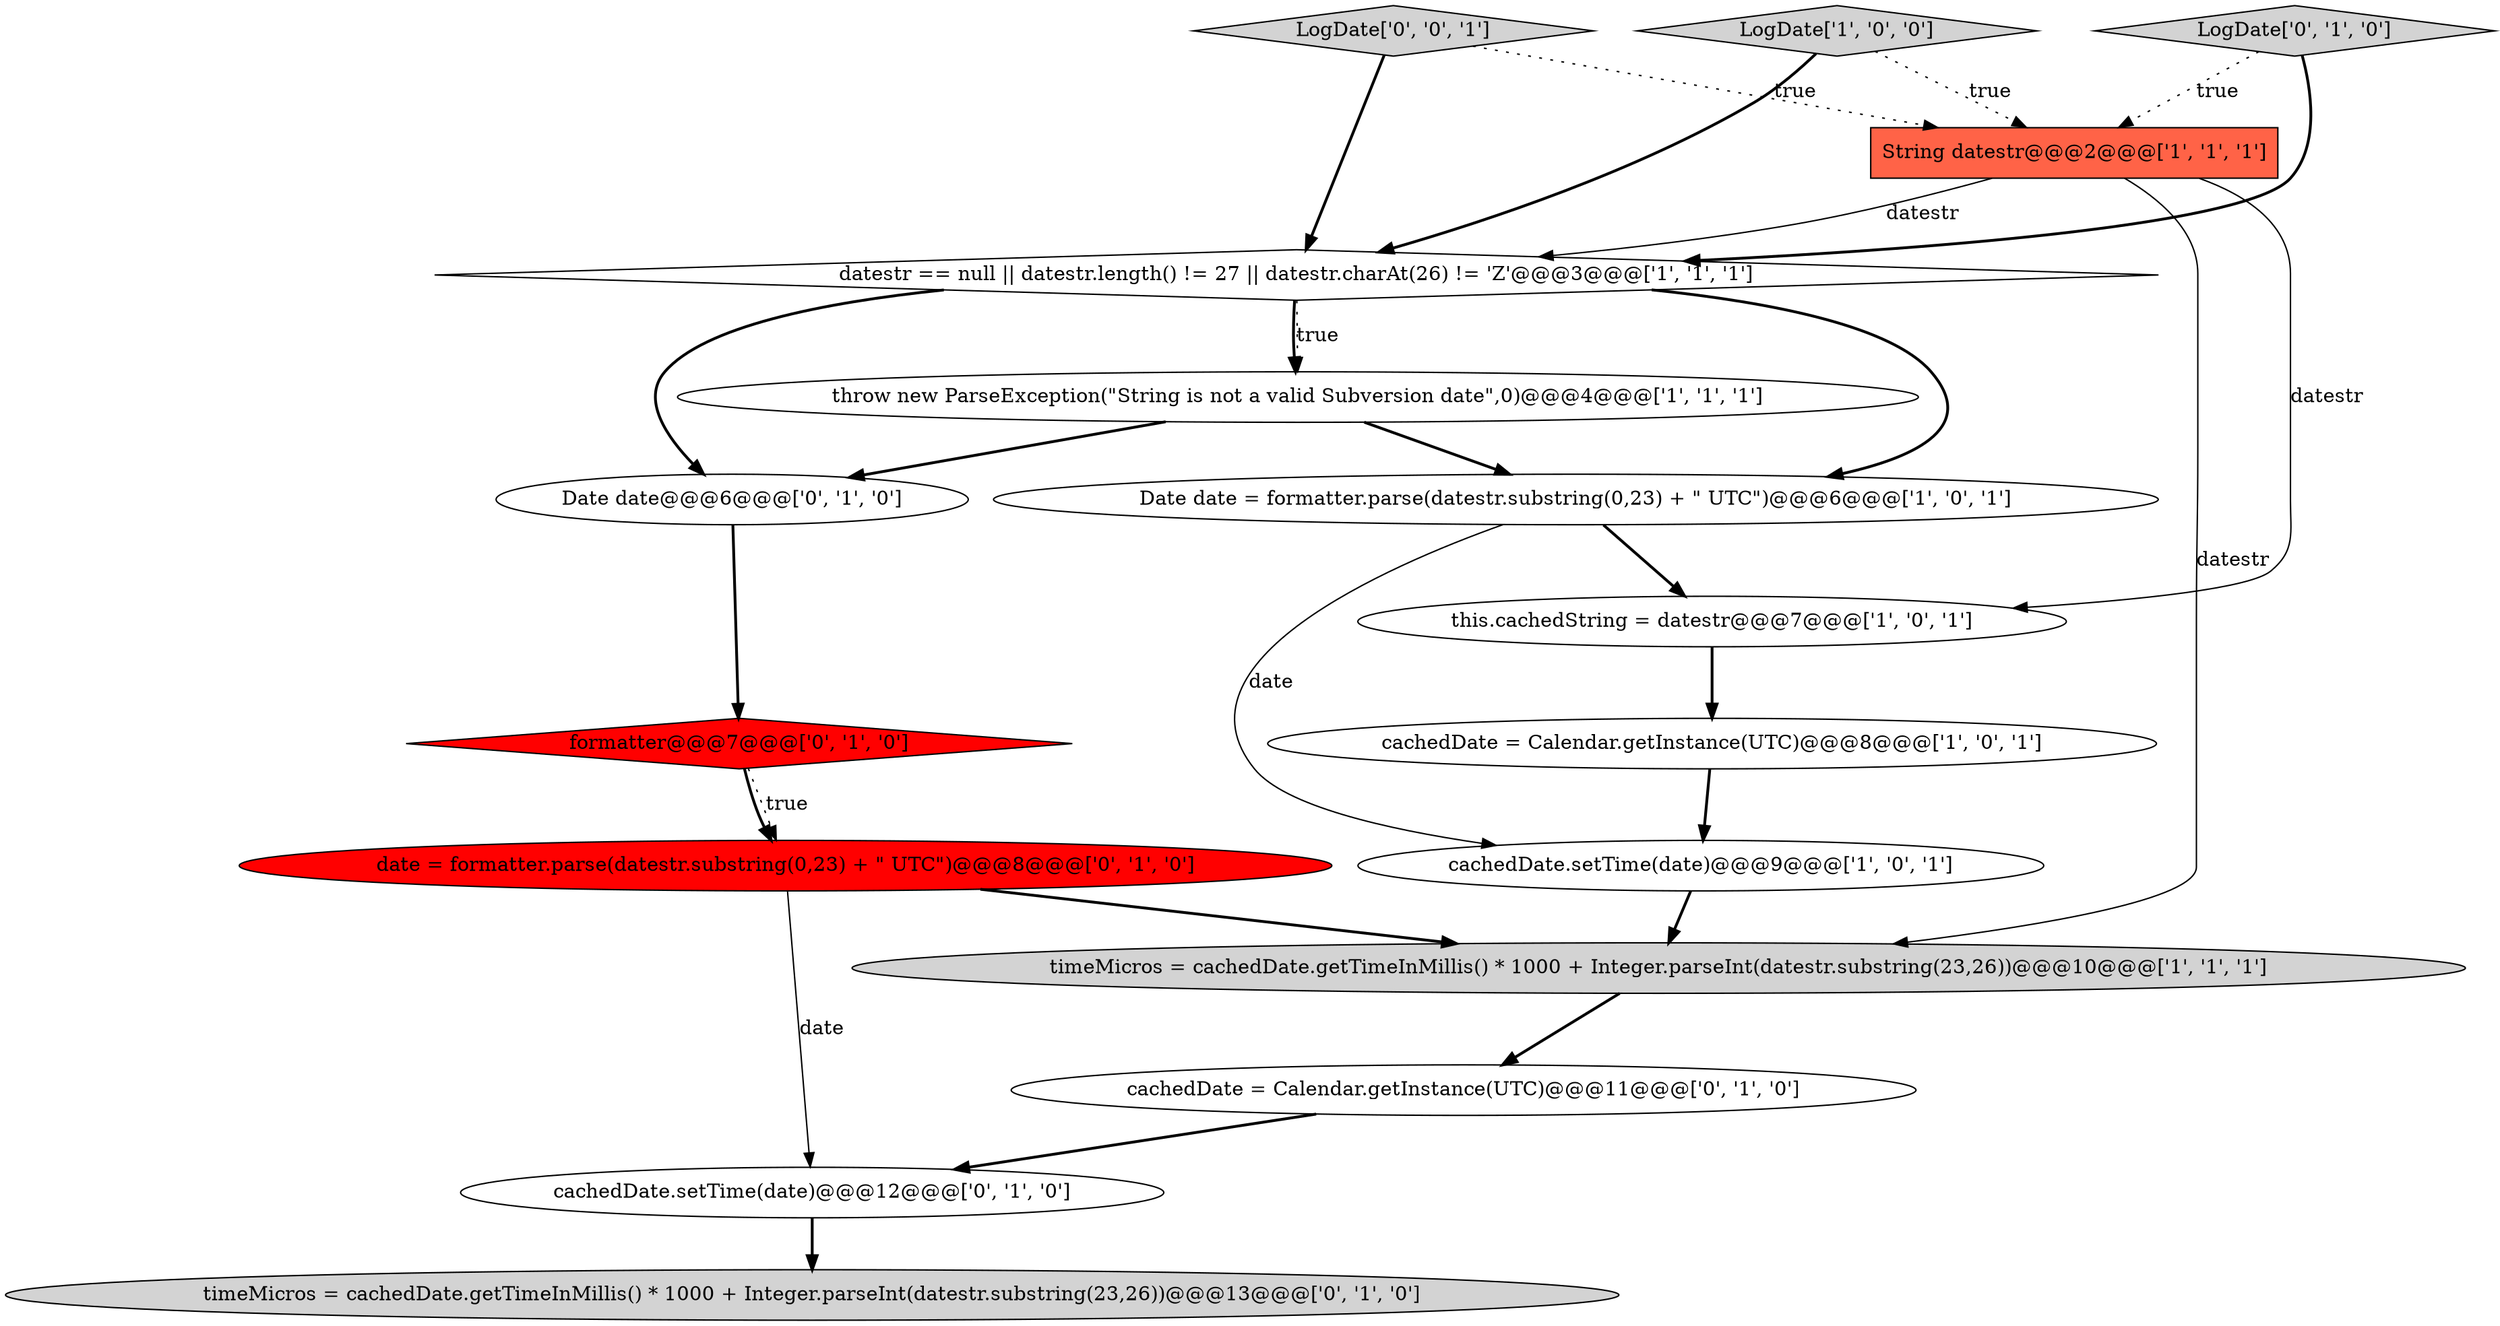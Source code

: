 digraph {
1 [style = filled, label = "throw new ParseException(\"String is not a valid Subversion date\",0)@@@4@@@['1', '1', '1']", fillcolor = white, shape = ellipse image = "AAA0AAABBB1BBB"];
14 [style = filled, label = "cachedDate = Calendar.getInstance(UTC)@@@11@@@['0', '1', '0']", fillcolor = white, shape = ellipse image = "AAA0AAABBB2BBB"];
12 [style = filled, label = "formatter@@@7@@@['0', '1', '0']", fillcolor = red, shape = diamond image = "AAA1AAABBB2BBB"];
16 [style = filled, label = "LogDate['0', '0', '1']", fillcolor = lightgray, shape = diamond image = "AAA0AAABBB3BBB"];
2 [style = filled, label = "cachedDate.setTime(date)@@@9@@@['1', '0', '1']", fillcolor = white, shape = ellipse image = "AAA0AAABBB1BBB"];
15 [style = filled, label = "Date date@@@6@@@['0', '1', '0']", fillcolor = white, shape = ellipse image = "AAA0AAABBB2BBB"];
4 [style = filled, label = "datestr == null || datestr.length() != 27 || datestr.charAt(26) != 'Z'@@@3@@@['1', '1', '1']", fillcolor = white, shape = diamond image = "AAA0AAABBB1BBB"];
10 [style = filled, label = "cachedDate.setTime(date)@@@12@@@['0', '1', '0']", fillcolor = white, shape = ellipse image = "AAA0AAABBB2BBB"];
3 [style = filled, label = "LogDate['1', '0', '0']", fillcolor = lightgray, shape = diamond image = "AAA0AAABBB1BBB"];
9 [style = filled, label = "date = formatter.parse(datestr.substring(0,23) + \" UTC\")@@@8@@@['0', '1', '0']", fillcolor = red, shape = ellipse image = "AAA1AAABBB2BBB"];
5 [style = filled, label = "cachedDate = Calendar.getInstance(UTC)@@@8@@@['1', '0', '1']", fillcolor = white, shape = ellipse image = "AAA0AAABBB1BBB"];
8 [style = filled, label = "Date date = formatter.parse(datestr.substring(0,23) + \" UTC\")@@@6@@@['1', '0', '1']", fillcolor = white, shape = ellipse image = "AAA0AAABBB1BBB"];
11 [style = filled, label = "LogDate['0', '1', '0']", fillcolor = lightgray, shape = diamond image = "AAA0AAABBB2BBB"];
13 [style = filled, label = "timeMicros = cachedDate.getTimeInMillis() * 1000 + Integer.parseInt(datestr.substring(23,26))@@@13@@@['0', '1', '0']", fillcolor = lightgray, shape = ellipse image = "AAA0AAABBB2BBB"];
0 [style = filled, label = "String datestr@@@2@@@['1', '1', '1']", fillcolor = tomato, shape = box image = "AAA0AAABBB1BBB"];
6 [style = filled, label = "this.cachedString = datestr@@@7@@@['1', '0', '1']", fillcolor = white, shape = ellipse image = "AAA0AAABBB1BBB"];
7 [style = filled, label = "timeMicros = cachedDate.getTimeInMillis() * 1000 + Integer.parseInt(datestr.substring(23,26))@@@10@@@['1', '1', '1']", fillcolor = lightgray, shape = ellipse image = "AAA0AAABBB1BBB"];
0->7 [style = solid, label="datestr"];
1->8 [style = bold, label=""];
4->1 [style = dotted, label="true"];
1->15 [style = bold, label=""];
11->4 [style = bold, label=""];
4->15 [style = bold, label=""];
14->10 [style = bold, label=""];
8->6 [style = bold, label=""];
9->7 [style = bold, label=""];
12->9 [style = bold, label=""];
3->4 [style = bold, label=""];
0->4 [style = solid, label="datestr"];
7->14 [style = bold, label=""];
6->5 [style = bold, label=""];
5->2 [style = bold, label=""];
0->6 [style = solid, label="datestr"];
16->0 [style = dotted, label="true"];
10->13 [style = bold, label=""];
8->2 [style = solid, label="date"];
11->0 [style = dotted, label="true"];
3->0 [style = dotted, label="true"];
4->8 [style = bold, label=""];
4->1 [style = bold, label=""];
15->12 [style = bold, label=""];
9->10 [style = solid, label="date"];
2->7 [style = bold, label=""];
16->4 [style = bold, label=""];
12->9 [style = dotted, label="true"];
}
